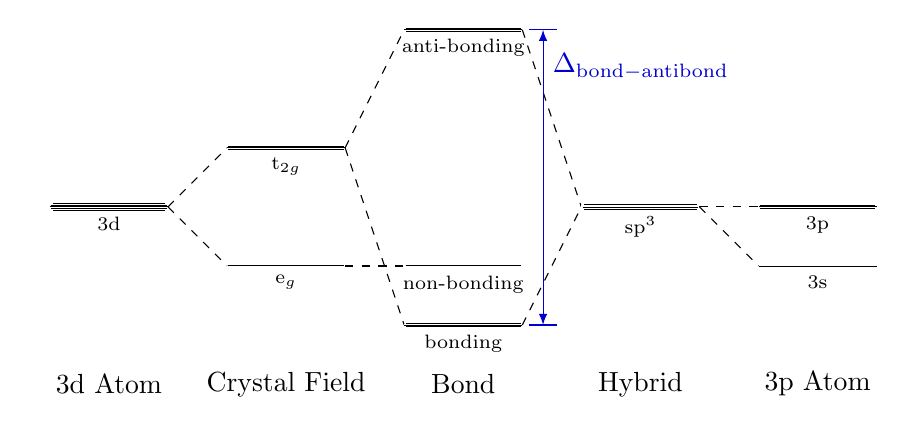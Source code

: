 \begingroup
\newlength\slw
\setlength\slw{0.3pt}
\tikzset{
  state 1/.style={
    draw,
    line width=\slw,
  },
  state 2/.style={
    draw,
    line width=\slw,
    postaction={draw,line width=3\slw,shorten <= 0.5pt,shorten >= 0.5pt},
    postaction={draw,line width=1\slw,white},
  },
  state 3/.style={
    draw,
    line width=\slw,
    preaction={draw,line width=5\slw,shorten <= 0.5pt,shorten >= 0.5pt},
    preaction={draw,line width=3\slw,white},
  },
  state 4/.style={
    draw,
    line width=\slw,
    postaction={draw,line width=7\slw,shorten <= 1.0pt,shorten >= 1.0pt},
    postaction={draw,line width=5\slw,white},
    postaction={draw,line width=3\slw,shorten <= 0.5pt,shorten >= 0.5pt},
    postaction={draw,line width=1\slw,white},
  },
  state 5/.style={
    draw,
    line width=\slw,
    preaction={draw,line width=9\slw,shorten <= 1pt,shorten >= 1pt},
    preaction={draw,line width=7\slw,white},
    preaction={draw,line width=5\slw,shorten <= 0.5pt,shorten >= 0.5pt},
    preaction={draw,line width=3\slw,white},
  },
  state label/.style={
    midway,below,font=\scriptsize
  },
  interaction/.style={
    dashed,
  }
}
\begin{tikzpicture}[scale=0.75]

\node at (1,0) {3d Atom};
\node at (4,0) {Crystal Field};
\node at (7,0) {Bond};
\node at (10,0) {Hybrid};
\node at (13,0) {3p Atom};

\draw[state 5] (0,3) -- ++(2,0) node[state label] {3d};

\draw[interaction] (2,3) -- (3,2);
\draw[interaction] (2,3) -- (3,4);

\draw[state 3] (3,4) -- ++(2,0) node[state label] {t$_{2g}$};
\draw[state 2] (3,2) -- ++(2,0) node[state label] {e$_{g}$};

\draw[interaction] (5,2) -- (6,2);
\draw[interaction] (5,4) -- (6,1);
\draw[interaction] (5,4) -- (6,6);

\draw[state 3] (6,1) -- ++(2,0) node[state label] {bonding};
\draw[state 2] (6,2) -- ++(2,0) node[state label] {non-bonding};
\draw[state 3] (6,6) -- ++(2,0) node[state label] {anti-bonding};

\draw[interaction] (8,6) -- (9,3);
\draw[interaction] (8,1) -- (9,3);

\draw[blue!80!black,latex-latex] (8,1)++(1em,0) -- ++(0,5) node[very near end,right] {$\Delta_{\mathrm{bond-antibond}}$};
\draw[shorten <= 0.25em,shorten >= 0.25em,blue!80!black] (8,1) -- ++(2em,0);
\draw[shorten <= 0.25em,shorten >= 0.25em,blue!80!black] (8,6) -- ++(2em,0);

\draw[state 4] (9,3) -- ++(2,0) node[state label] {sp$^3$};

\draw[interaction] (11,3) -- (12,3);
\draw[interaction] (11,3) -- (12,2);

\draw[state 3] (12,3) -- ++(2,0) node[state label] {3p};
\draw[state 1] (12,2) -- ++(2,0) node[state label] {3s};

\end{tikzpicture}
\endgroup
